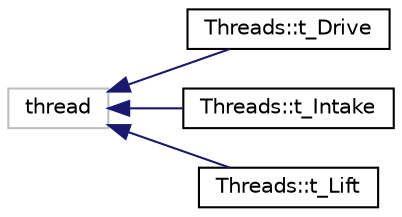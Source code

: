 digraph "Graphical Class Hierarchy"
{
 // LATEX_PDF_SIZE
  edge [fontname="Helvetica",fontsize="10",labelfontname="Helvetica",labelfontsize="10"];
  node [fontname="Helvetica",fontsize="10",shape=record];
  rankdir="LR";
  Node1 [label="thread",height=0.2,width=0.4,color="grey75", fillcolor="white", style="filled",tooltip=" "];
  Node1 -> Node0 [dir="back",color="midnightblue",fontsize="10",style="solid",fontname="Helvetica"];
  Node0 [label="Threads::t_Drive",height=0.2,width=0.4,color="black", fillcolor="white", style="filled",URL="$class_threads_1_1t___drive.html",tooltip=" "];
  Node1 -> Node3 [dir="back",color="midnightblue",fontsize="10",style="solid",fontname="Helvetica"];
  Node3 [label="Threads::t_Intake",height=0.2,width=0.4,color="black", fillcolor="white", style="filled",URL="$class_threads_1_1t___intake.html",tooltip=" "];
  Node1 -> Node4 [dir="back",color="midnightblue",fontsize="10",style="solid",fontname="Helvetica"];
  Node4 [label="Threads::t_Lift",height=0.2,width=0.4,color="black", fillcolor="white", style="filled",URL="$class_threads_1_1t___lift.html",tooltip=" "];
}
